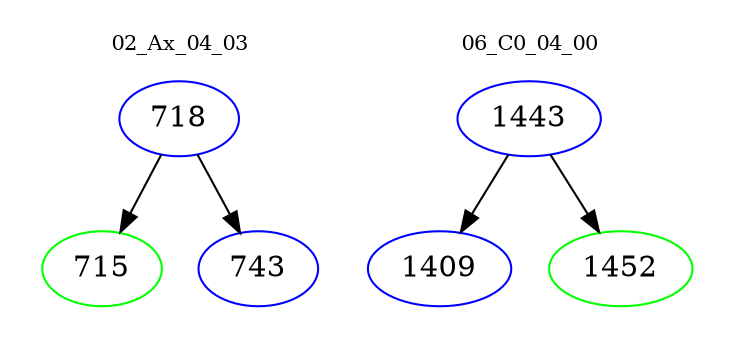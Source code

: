 digraph{
subgraph cluster_0 {
color = white
label = "02_Ax_04_03";
fontsize=10;
T0_718 [label="718", color="blue"]
T0_718 -> T0_715 [color="black"]
T0_715 [label="715", color="green"]
T0_718 -> T0_743 [color="black"]
T0_743 [label="743", color="blue"]
}
subgraph cluster_1 {
color = white
label = "06_C0_04_00";
fontsize=10;
T1_1443 [label="1443", color="blue"]
T1_1443 -> T1_1409 [color="black"]
T1_1409 [label="1409", color="blue"]
T1_1443 -> T1_1452 [color="black"]
T1_1452 [label="1452", color="green"]
}
}
